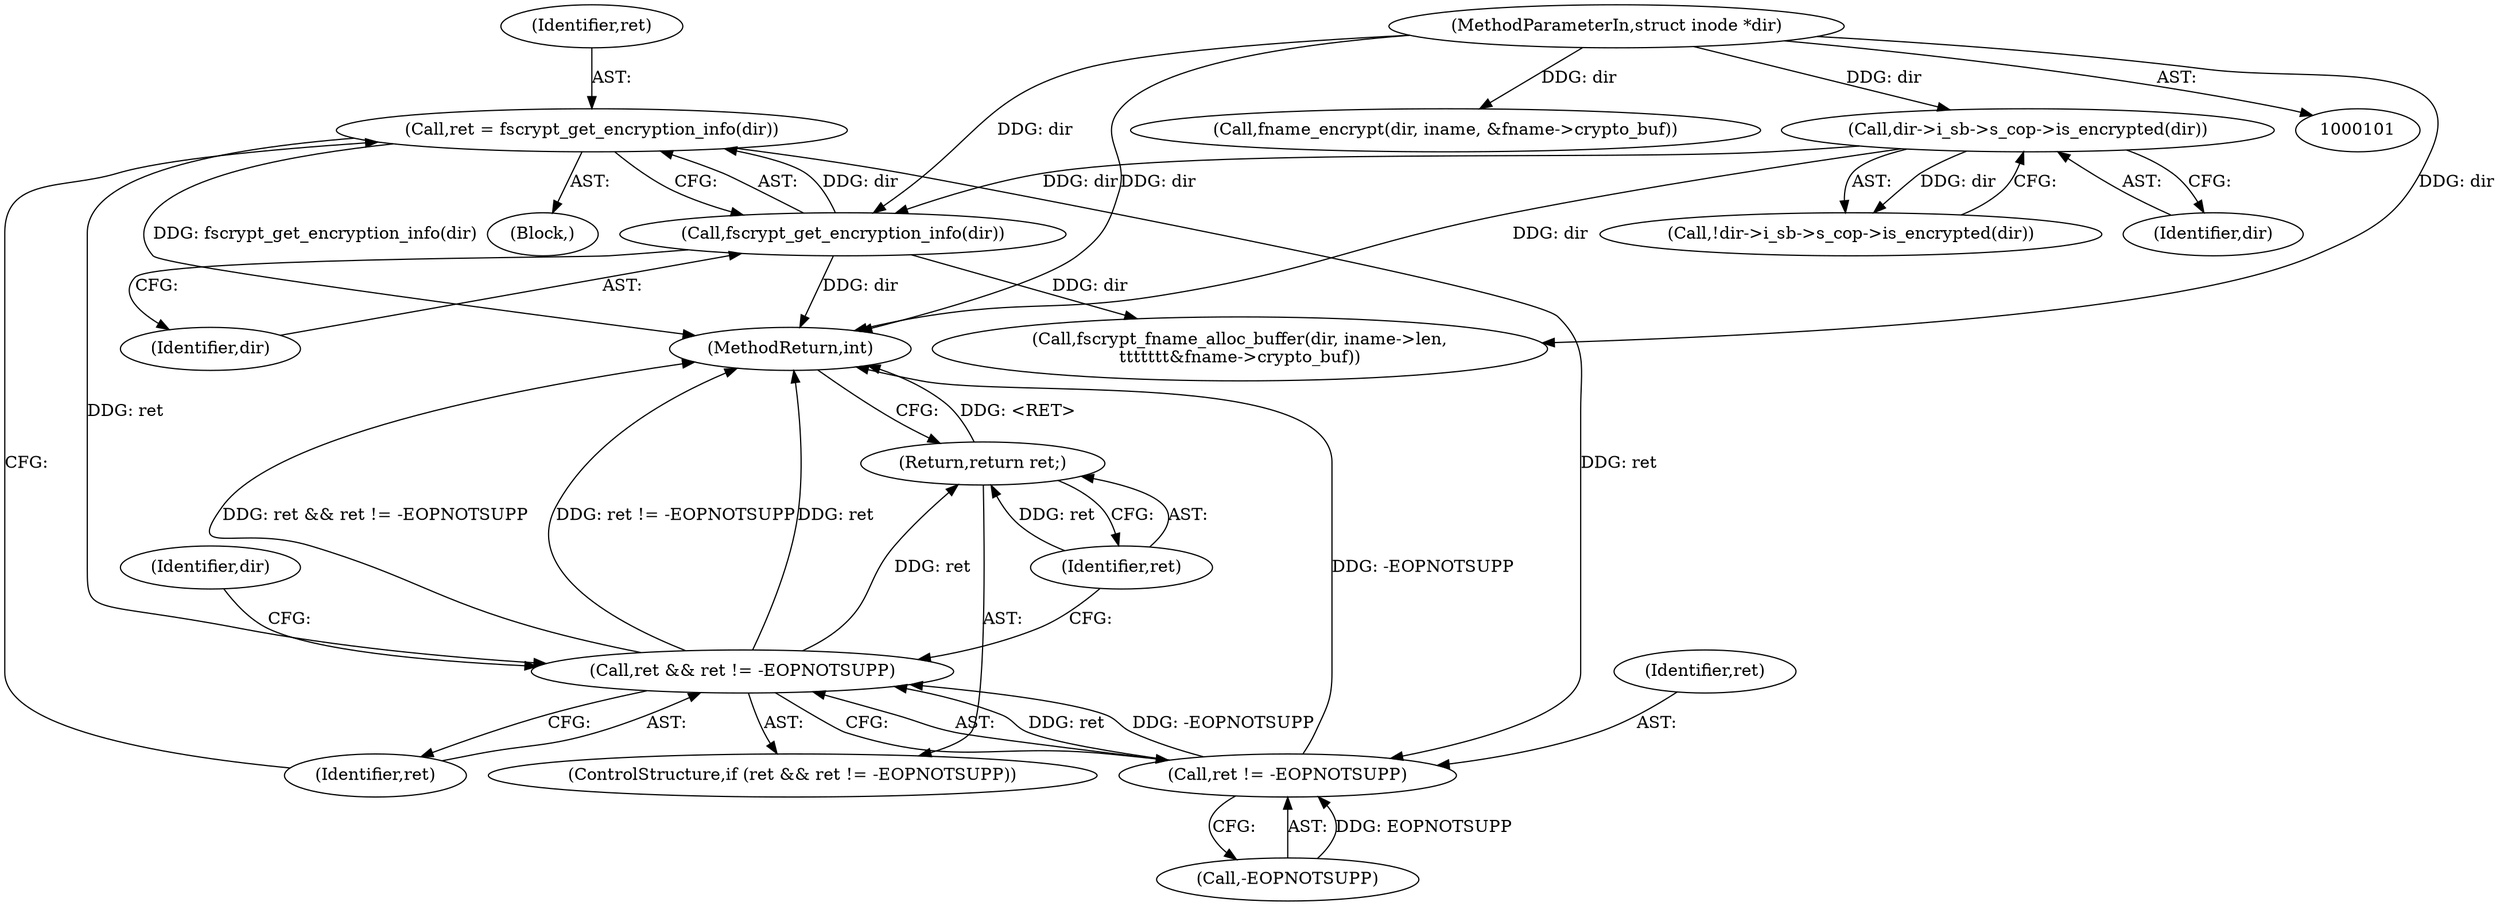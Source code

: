 digraph "0_linux_1b53cf9815bb4744958d41f3795d5d5a1d365e2d_0@API" {
"1000155" [label="(Call,ret = fscrypt_get_encryption_info(dir))"];
"1000157" [label="(Call,fscrypt_get_encryption_info(dir))"];
"1000128" [label="(Call,dir->i_sb->s_cop->is_encrypted(dir))"];
"1000102" [label="(MethodParameterIn,struct inode *dir)"];
"1000160" [label="(Call,ret && ret != -EOPNOTSUPP)"];
"1000166" [label="(Return,return ret;)"];
"1000162" [label="(Call,ret != -EOPNOTSUPP)"];
"1000161" [label="(Identifier,ret)"];
"1000164" [label="(Call,-EOPNOTSUPP)"];
"1000170" [label="(Identifier,dir)"];
"1000160" [label="(Call,ret && ret != -EOPNOTSUPP)"];
"1000159" [label="(ControlStructure,if (ret && ret != -EOPNOTSUPP))"];
"1000155" [label="(Call,ret = fscrypt_get_encryption_info(dir))"];
"1000163" [label="(Identifier,ret)"];
"1000156" [label="(Identifier,ret)"];
"1000157" [label="(Call,fscrypt_get_encryption_info(dir))"];
"1000127" [label="(Call,!dir->i_sb->s_cop->is_encrypted(dir))"];
"1000158" [label="(Identifier,dir)"];
"1000106" [label="(Block,)"];
"1000190" [label="(Call,fname_encrypt(dir, iname, &fname->crypto_buf))"];
"1000129" [label="(Identifier,dir)"];
"1000167" [label="(Identifier,ret)"];
"1000377" [label="(MethodReturn,int)"];
"1000162" [label="(Call,ret != -EOPNOTSUPP)"];
"1000128" [label="(Call,dir->i_sb->s_cop->is_encrypted(dir))"];
"1000102" [label="(MethodParameterIn,struct inode *dir)"];
"1000175" [label="(Call,fscrypt_fname_alloc_buffer(dir, iname->len,\n\t\t\t\t\t\t\t&fname->crypto_buf))"];
"1000166" [label="(Return,return ret;)"];
"1000155" -> "1000106"  [label="AST: "];
"1000155" -> "1000157"  [label="CFG: "];
"1000156" -> "1000155"  [label="AST: "];
"1000157" -> "1000155"  [label="AST: "];
"1000161" -> "1000155"  [label="CFG: "];
"1000155" -> "1000377"  [label="DDG: fscrypt_get_encryption_info(dir)"];
"1000157" -> "1000155"  [label="DDG: dir"];
"1000155" -> "1000160"  [label="DDG: ret"];
"1000155" -> "1000162"  [label="DDG: ret"];
"1000157" -> "1000158"  [label="CFG: "];
"1000158" -> "1000157"  [label="AST: "];
"1000157" -> "1000377"  [label="DDG: dir"];
"1000128" -> "1000157"  [label="DDG: dir"];
"1000102" -> "1000157"  [label="DDG: dir"];
"1000157" -> "1000175"  [label="DDG: dir"];
"1000128" -> "1000127"  [label="AST: "];
"1000128" -> "1000129"  [label="CFG: "];
"1000129" -> "1000128"  [label="AST: "];
"1000127" -> "1000128"  [label="CFG: "];
"1000128" -> "1000377"  [label="DDG: dir"];
"1000128" -> "1000127"  [label="DDG: dir"];
"1000102" -> "1000128"  [label="DDG: dir"];
"1000102" -> "1000101"  [label="AST: "];
"1000102" -> "1000377"  [label="DDG: dir"];
"1000102" -> "1000175"  [label="DDG: dir"];
"1000102" -> "1000190"  [label="DDG: dir"];
"1000160" -> "1000159"  [label="AST: "];
"1000160" -> "1000161"  [label="CFG: "];
"1000160" -> "1000162"  [label="CFG: "];
"1000161" -> "1000160"  [label="AST: "];
"1000162" -> "1000160"  [label="AST: "];
"1000167" -> "1000160"  [label="CFG: "];
"1000170" -> "1000160"  [label="CFG: "];
"1000160" -> "1000377"  [label="DDG: ret && ret != -EOPNOTSUPP"];
"1000160" -> "1000377"  [label="DDG: ret != -EOPNOTSUPP"];
"1000160" -> "1000377"  [label="DDG: ret"];
"1000162" -> "1000160"  [label="DDG: ret"];
"1000162" -> "1000160"  [label="DDG: -EOPNOTSUPP"];
"1000160" -> "1000166"  [label="DDG: ret"];
"1000166" -> "1000159"  [label="AST: "];
"1000166" -> "1000167"  [label="CFG: "];
"1000167" -> "1000166"  [label="AST: "];
"1000377" -> "1000166"  [label="CFG: "];
"1000166" -> "1000377"  [label="DDG: <RET>"];
"1000167" -> "1000166"  [label="DDG: ret"];
"1000162" -> "1000164"  [label="CFG: "];
"1000163" -> "1000162"  [label="AST: "];
"1000164" -> "1000162"  [label="AST: "];
"1000162" -> "1000377"  [label="DDG: -EOPNOTSUPP"];
"1000164" -> "1000162"  [label="DDG: EOPNOTSUPP"];
}
